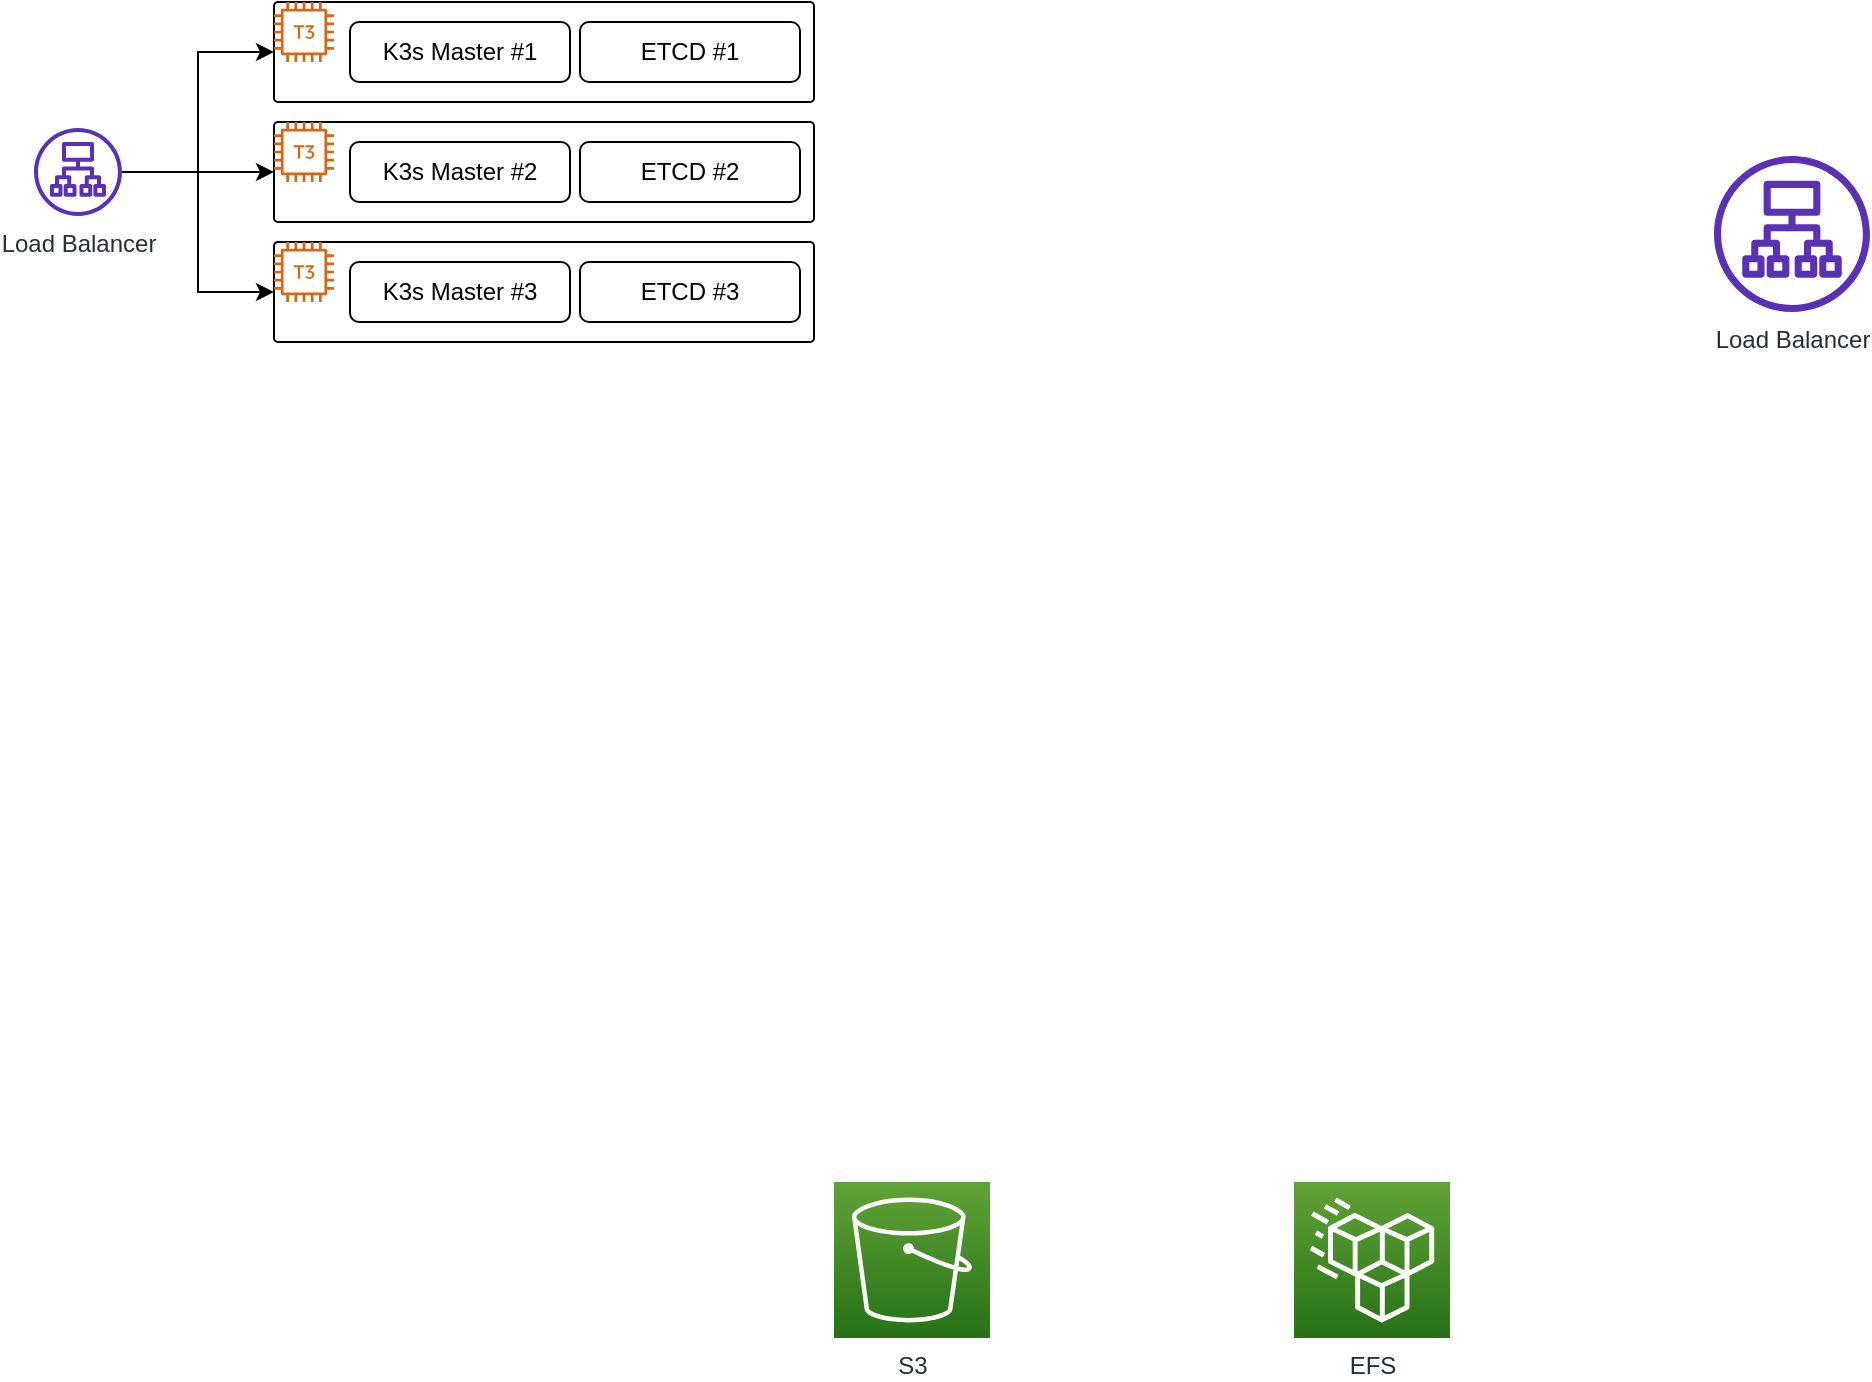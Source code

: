 <mxfile version="13.0.8" type="github">
  <diagram id="ZOizNYAJDpMUH2xXd4lC" name="Page-1">
    <mxGraphModel dx="1422" dy="794" grid="1" gridSize="10" guides="1" tooltips="1" connect="1" arrows="1" fold="1" page="1" pageScale="1" pageWidth="1169" pageHeight="827" math="0" shadow="0">
      <root>
        <mxCell id="0" />
        <mxCell id="1" parent="0" />
        <mxCell id="uH6dnNxugtS85aO1Shw1-6" value="EFS" style="outlineConnect=0;fontColor=#232F3E;gradientColor=#60A337;gradientDirection=north;fillColor=#277116;strokeColor=#ffffff;dashed=0;verticalLabelPosition=bottom;verticalAlign=top;align=center;html=1;fontSize=12;fontStyle=0;aspect=fixed;shape=mxgraph.aws4.resourceIcon;resIcon=mxgraph.aws4.efs_standard;" vertex="1" parent="1">
          <mxGeometry x="710" y="660" width="78" height="78" as="geometry" />
        </mxCell>
        <mxCell id="uH6dnNxugtS85aO1Shw1-37" style="edgeStyle=orthogonalEdgeStyle;rounded=0;orthogonalLoop=1;jettySize=auto;html=1;entryX=0;entryY=0.5;entryDx=0;entryDy=0;" edge="1" parent="1" source="uH6dnNxugtS85aO1Shw1-8" target="uH6dnNxugtS85aO1Shw1-29">
          <mxGeometry relative="1" as="geometry" />
        </mxCell>
        <mxCell id="uH6dnNxugtS85aO1Shw1-38" style="edgeStyle=orthogonalEdgeStyle;rounded=0;orthogonalLoop=1;jettySize=auto;html=1;entryX=0;entryY=0.5;entryDx=0;entryDy=0;" edge="1" parent="1" source="uH6dnNxugtS85aO1Shw1-8" target="uH6dnNxugtS85aO1Shw1-25">
          <mxGeometry relative="1" as="geometry" />
        </mxCell>
        <mxCell id="uH6dnNxugtS85aO1Shw1-39" style="edgeStyle=orthogonalEdgeStyle;rounded=0;orthogonalLoop=1;jettySize=auto;html=1;entryX=0;entryY=0.5;entryDx=0;entryDy=0;" edge="1" parent="1" source="uH6dnNxugtS85aO1Shw1-8" target="uH6dnNxugtS85aO1Shw1-20">
          <mxGeometry relative="1" as="geometry" />
        </mxCell>
        <mxCell id="uH6dnNxugtS85aO1Shw1-8" value="Load Balancer" style="outlineConnect=0;fontColor=#232F3E;gradientColor=none;fillColor=#5A30B5;strokeColor=none;dashed=0;verticalLabelPosition=bottom;verticalAlign=top;align=center;html=1;fontSize=12;fontStyle=0;aspect=fixed;pointerEvents=1;shape=mxgraph.aws4.application_load_balancer;" vertex="1" parent="1">
          <mxGeometry x="80" y="133" width="44" height="44" as="geometry" />
        </mxCell>
        <mxCell id="uH6dnNxugtS85aO1Shw1-18" value="S3" style="outlineConnect=0;fontColor=#232F3E;gradientColor=#60A337;gradientDirection=north;fillColor=#277116;strokeColor=#ffffff;dashed=0;verticalLabelPosition=bottom;verticalAlign=top;align=center;html=1;fontSize=12;fontStyle=0;aspect=fixed;shape=mxgraph.aws4.resourceIcon;resIcon=mxgraph.aws4.s3;" vertex="1" parent="1">
          <mxGeometry x="480" y="660" width="78" height="78" as="geometry" />
        </mxCell>
        <mxCell id="uH6dnNxugtS85aO1Shw1-19" value="Load Balancer" style="outlineConnect=0;fontColor=#232F3E;gradientColor=none;fillColor=#5A30B5;strokeColor=none;dashed=0;verticalLabelPosition=bottom;verticalAlign=top;align=center;html=1;fontSize=12;fontStyle=0;aspect=fixed;pointerEvents=1;shape=mxgraph.aws4.application_load_balancer;" vertex="1" parent="1">
          <mxGeometry x="920" y="147" width="78" height="78" as="geometry" />
        </mxCell>
        <mxCell id="uH6dnNxugtS85aO1Shw1-33" value="" style="group" vertex="1" connectable="0" parent="1">
          <mxGeometry x="200" y="70" width="270" height="170" as="geometry" />
        </mxCell>
        <mxCell id="uH6dnNxugtS85aO1Shw1-20" value="g" style="rounded=1;whiteSpace=wrap;html=1;arcSize=4;" vertex="1" parent="uH6dnNxugtS85aO1Shw1-33">
          <mxGeometry width="270" height="50" as="geometry" />
        </mxCell>
        <mxCell id="uH6dnNxugtS85aO1Shw1-13" value="" style="outlineConnect=0;fontColor=#232F3E;gradientColor=none;fillColor=#D86613;strokeColor=none;dashed=0;verticalLabelPosition=bottom;verticalAlign=top;align=center;html=1;fontSize=12;fontStyle=0;aspect=fixed;pointerEvents=1;shape=mxgraph.aws4.t3_instance;" vertex="1" parent="uH6dnNxugtS85aO1Shw1-33">
          <mxGeometry width="30" height="30" as="geometry" />
        </mxCell>
        <mxCell id="uH6dnNxugtS85aO1Shw1-21" value="K3s Master&amp;nbsp;#1" style="rounded=1;whiteSpace=wrap;html=1;fillColor=#ffffff;" vertex="1" parent="uH6dnNxugtS85aO1Shw1-33">
          <mxGeometry x="38" y="10" width="110" height="30" as="geometry" />
        </mxCell>
        <mxCell id="uH6dnNxugtS85aO1Shw1-24" value="ETCD #1" style="rounded=1;whiteSpace=wrap;html=1;fillColor=#ffffff;" vertex="1" parent="uH6dnNxugtS85aO1Shw1-33">
          <mxGeometry x="153" y="10" width="110" height="30" as="geometry" />
        </mxCell>
        <mxCell id="uH6dnNxugtS85aO1Shw1-25" value="" style="rounded=1;whiteSpace=wrap;html=1;arcSize=4;" vertex="1" parent="uH6dnNxugtS85aO1Shw1-33">
          <mxGeometry y="60" width="270" height="50" as="geometry" />
        </mxCell>
        <mxCell id="uH6dnNxugtS85aO1Shw1-26" value="" style="outlineConnect=0;fontColor=#232F3E;gradientColor=none;fillColor=#D86613;strokeColor=none;dashed=0;verticalLabelPosition=bottom;verticalAlign=top;align=center;html=1;fontSize=12;fontStyle=0;aspect=fixed;pointerEvents=1;shape=mxgraph.aws4.t3_instance;" vertex="1" parent="uH6dnNxugtS85aO1Shw1-33">
          <mxGeometry y="60" width="30" height="30" as="geometry" />
        </mxCell>
        <mxCell id="uH6dnNxugtS85aO1Shw1-27" value="K3s Master&amp;nbsp;#2" style="rounded=1;whiteSpace=wrap;html=1;fillColor=#ffffff;" vertex="1" parent="uH6dnNxugtS85aO1Shw1-33">
          <mxGeometry x="38" y="70" width="110" height="30" as="geometry" />
        </mxCell>
        <mxCell id="uH6dnNxugtS85aO1Shw1-28" value="ETCD #2" style="rounded=1;whiteSpace=wrap;html=1;fillColor=#ffffff;" vertex="1" parent="uH6dnNxugtS85aO1Shw1-33">
          <mxGeometry x="153" y="70" width="110" height="30" as="geometry" />
        </mxCell>
        <mxCell id="uH6dnNxugtS85aO1Shw1-29" value="" style="rounded=1;whiteSpace=wrap;html=1;arcSize=4;" vertex="1" parent="uH6dnNxugtS85aO1Shw1-33">
          <mxGeometry y="120" width="270" height="50" as="geometry" />
        </mxCell>
        <mxCell id="uH6dnNxugtS85aO1Shw1-30" value="" style="outlineConnect=0;fontColor=#232F3E;gradientColor=none;fillColor=#D86613;strokeColor=none;dashed=0;verticalLabelPosition=bottom;verticalAlign=top;align=center;html=1;fontSize=12;fontStyle=0;aspect=fixed;pointerEvents=1;shape=mxgraph.aws4.t3_instance;" vertex="1" parent="uH6dnNxugtS85aO1Shw1-33">
          <mxGeometry y="120" width="30" height="30" as="geometry" />
        </mxCell>
        <mxCell id="uH6dnNxugtS85aO1Shw1-31" value="K3s Master&amp;nbsp;#3" style="rounded=1;whiteSpace=wrap;html=1;fillColor=#ffffff;" vertex="1" parent="uH6dnNxugtS85aO1Shw1-33">
          <mxGeometry x="38" y="130" width="110" height="30" as="geometry" />
        </mxCell>
        <mxCell id="uH6dnNxugtS85aO1Shw1-32" value="ETCD #3" style="rounded=1;whiteSpace=wrap;html=1;fillColor=#ffffff;" vertex="1" parent="uH6dnNxugtS85aO1Shw1-33">
          <mxGeometry x="153" y="130" width="110" height="30" as="geometry" />
        </mxCell>
      </root>
    </mxGraphModel>
  </diagram>
</mxfile>

